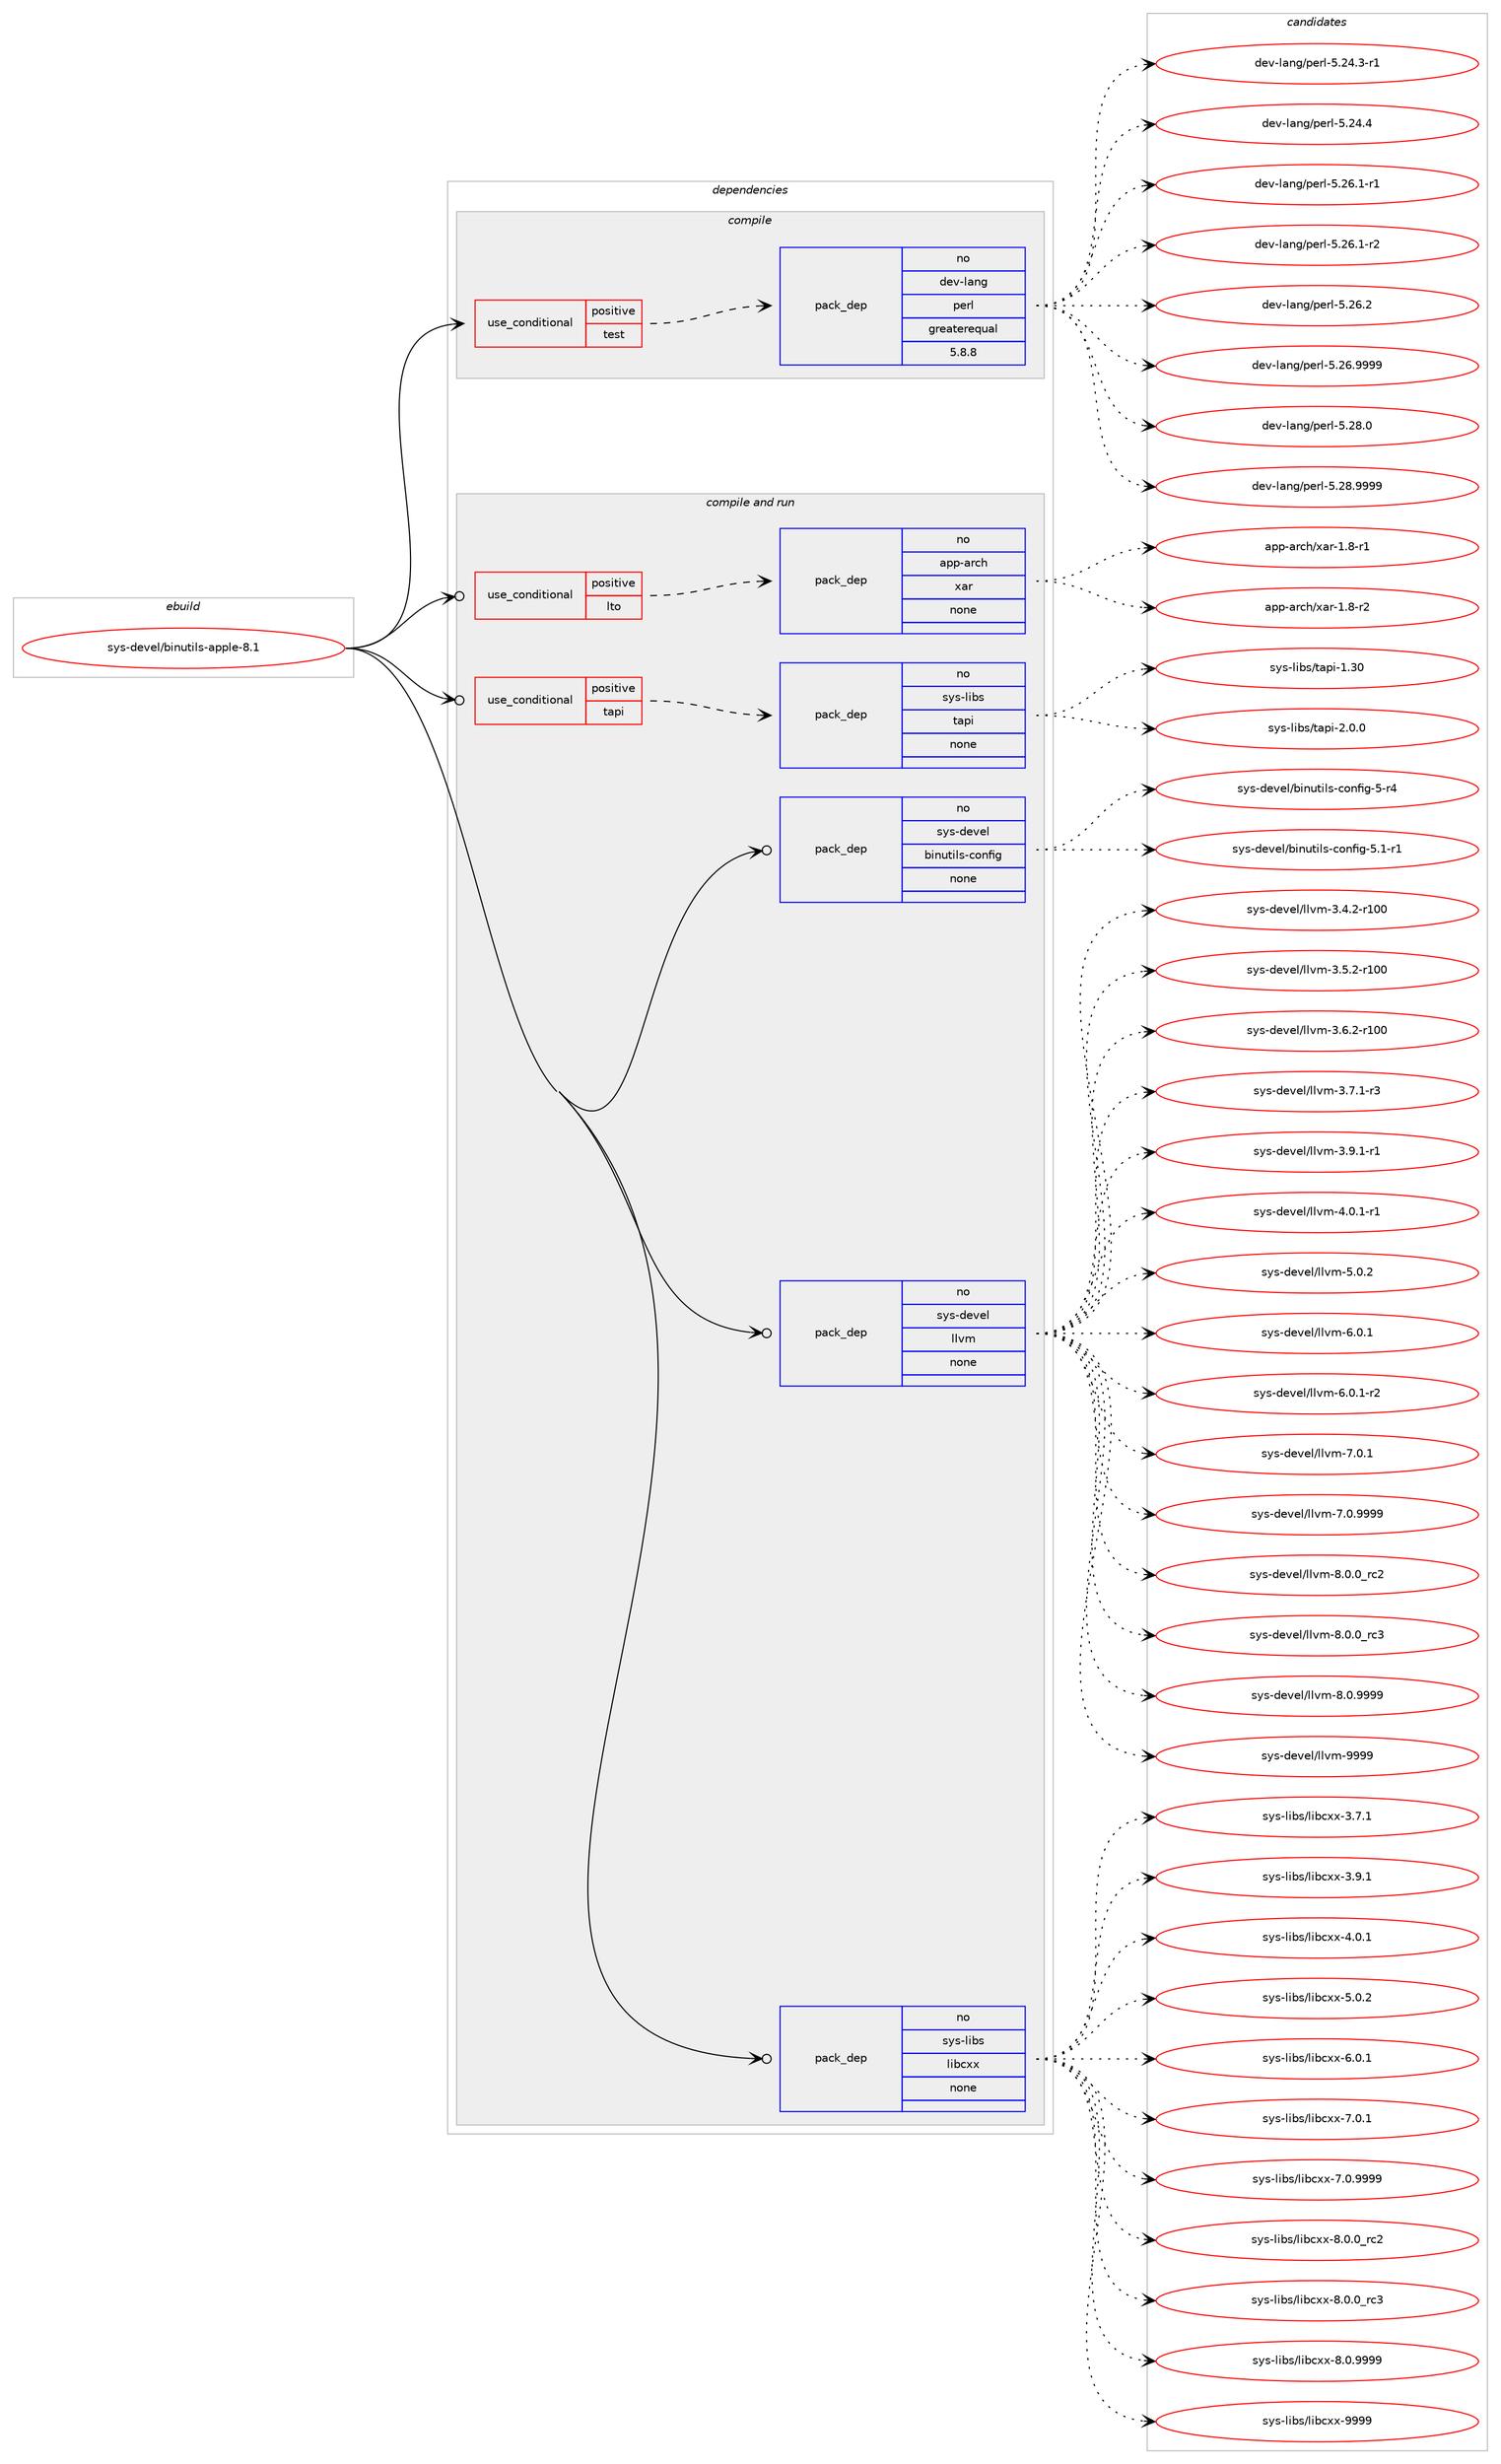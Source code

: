 digraph prolog {

# *************
# Graph options
# *************

newrank=true;
concentrate=true;
compound=true;
graph [rankdir=LR,fontname=Helvetica,fontsize=10,ranksep=1.5];#, ranksep=2.5, nodesep=0.2];
edge  [arrowhead=vee];
node  [fontname=Helvetica,fontsize=10];

# **********
# The ebuild
# **********

subgraph cluster_leftcol {
color=gray;
rank=same;
label=<<i>ebuild</i>>;
id [label="sys-devel/binutils-apple-8.1", color=red, width=4, href="../sys-devel/binutils-apple-8.1.svg"];
}

# ****************
# The dependencies
# ****************

subgraph cluster_midcol {
color=gray;
label=<<i>dependencies</i>>;
subgraph cluster_compile {
fillcolor="#eeeeee";
style=filled;
label=<<i>compile</i>>;
subgraph cond459340 {
dependency1726596 [label=<<TABLE BORDER="0" CELLBORDER="1" CELLSPACING="0" CELLPADDING="4"><TR><TD ROWSPAN="3" CELLPADDING="10">use_conditional</TD></TR><TR><TD>positive</TD></TR><TR><TD>test</TD></TR></TABLE>>, shape=none, color=red];
subgraph pack1238959 {
dependency1726597 [label=<<TABLE BORDER="0" CELLBORDER="1" CELLSPACING="0" CELLPADDING="4" WIDTH="220"><TR><TD ROWSPAN="6" CELLPADDING="30">pack_dep</TD></TR><TR><TD WIDTH="110">no</TD></TR><TR><TD>dev-lang</TD></TR><TR><TD>perl</TD></TR><TR><TD>greaterequal</TD></TR><TR><TD>5.8.8</TD></TR></TABLE>>, shape=none, color=blue];
}
dependency1726596:e -> dependency1726597:w [weight=20,style="dashed",arrowhead="vee"];
}
id:e -> dependency1726596:w [weight=20,style="solid",arrowhead="vee"];
}
subgraph cluster_compileandrun {
fillcolor="#eeeeee";
style=filled;
label=<<i>compile and run</i>>;
subgraph cond459341 {
dependency1726598 [label=<<TABLE BORDER="0" CELLBORDER="1" CELLSPACING="0" CELLPADDING="4"><TR><TD ROWSPAN="3" CELLPADDING="10">use_conditional</TD></TR><TR><TD>positive</TD></TR><TR><TD>lto</TD></TR></TABLE>>, shape=none, color=red];
subgraph pack1238960 {
dependency1726599 [label=<<TABLE BORDER="0" CELLBORDER="1" CELLSPACING="0" CELLPADDING="4" WIDTH="220"><TR><TD ROWSPAN="6" CELLPADDING="30">pack_dep</TD></TR><TR><TD WIDTH="110">no</TD></TR><TR><TD>app-arch</TD></TR><TR><TD>xar</TD></TR><TR><TD>none</TD></TR><TR><TD></TD></TR></TABLE>>, shape=none, color=blue];
}
dependency1726598:e -> dependency1726599:w [weight=20,style="dashed",arrowhead="vee"];
}
id:e -> dependency1726598:w [weight=20,style="solid",arrowhead="odotvee"];
subgraph cond459342 {
dependency1726600 [label=<<TABLE BORDER="0" CELLBORDER="1" CELLSPACING="0" CELLPADDING="4"><TR><TD ROWSPAN="3" CELLPADDING="10">use_conditional</TD></TR><TR><TD>positive</TD></TR><TR><TD>tapi</TD></TR></TABLE>>, shape=none, color=red];
subgraph pack1238961 {
dependency1726601 [label=<<TABLE BORDER="0" CELLBORDER="1" CELLSPACING="0" CELLPADDING="4" WIDTH="220"><TR><TD ROWSPAN="6" CELLPADDING="30">pack_dep</TD></TR><TR><TD WIDTH="110">no</TD></TR><TR><TD>sys-libs</TD></TR><TR><TD>tapi</TD></TR><TR><TD>none</TD></TR><TR><TD></TD></TR></TABLE>>, shape=none, color=blue];
}
dependency1726600:e -> dependency1726601:w [weight=20,style="dashed",arrowhead="vee"];
}
id:e -> dependency1726600:w [weight=20,style="solid",arrowhead="odotvee"];
subgraph pack1238962 {
dependency1726602 [label=<<TABLE BORDER="0" CELLBORDER="1" CELLSPACING="0" CELLPADDING="4" WIDTH="220"><TR><TD ROWSPAN="6" CELLPADDING="30">pack_dep</TD></TR><TR><TD WIDTH="110">no</TD></TR><TR><TD>sys-devel</TD></TR><TR><TD>binutils-config</TD></TR><TR><TD>none</TD></TR><TR><TD></TD></TR></TABLE>>, shape=none, color=blue];
}
id:e -> dependency1726602:w [weight=20,style="solid",arrowhead="odotvee"];
subgraph pack1238963 {
dependency1726603 [label=<<TABLE BORDER="0" CELLBORDER="1" CELLSPACING="0" CELLPADDING="4" WIDTH="220"><TR><TD ROWSPAN="6" CELLPADDING="30">pack_dep</TD></TR><TR><TD WIDTH="110">no</TD></TR><TR><TD>sys-devel</TD></TR><TR><TD>llvm</TD></TR><TR><TD>none</TD></TR><TR><TD></TD></TR></TABLE>>, shape=none, color=blue];
}
id:e -> dependency1726603:w [weight=20,style="solid",arrowhead="odotvee"];
subgraph pack1238964 {
dependency1726604 [label=<<TABLE BORDER="0" CELLBORDER="1" CELLSPACING="0" CELLPADDING="4" WIDTH="220"><TR><TD ROWSPAN="6" CELLPADDING="30">pack_dep</TD></TR><TR><TD WIDTH="110">no</TD></TR><TR><TD>sys-libs</TD></TR><TR><TD>libcxx</TD></TR><TR><TD>none</TD></TR><TR><TD></TD></TR></TABLE>>, shape=none, color=blue];
}
id:e -> dependency1726604:w [weight=20,style="solid",arrowhead="odotvee"];
}
subgraph cluster_run {
fillcolor="#eeeeee";
style=filled;
label=<<i>run</i>>;
}
}

# **************
# The candidates
# **************

subgraph cluster_choices {
rank=same;
color=gray;
label=<<i>candidates</i>>;

subgraph choice1238959 {
color=black;
nodesep=1;
choice100101118451089711010347112101114108455346505246514511449 [label="dev-lang/perl-5.24.3-r1", color=red, width=4,href="../dev-lang/perl-5.24.3-r1.svg"];
choice10010111845108971101034711210111410845534650524652 [label="dev-lang/perl-5.24.4", color=red, width=4,href="../dev-lang/perl-5.24.4.svg"];
choice100101118451089711010347112101114108455346505446494511449 [label="dev-lang/perl-5.26.1-r1", color=red, width=4,href="../dev-lang/perl-5.26.1-r1.svg"];
choice100101118451089711010347112101114108455346505446494511450 [label="dev-lang/perl-5.26.1-r2", color=red, width=4,href="../dev-lang/perl-5.26.1-r2.svg"];
choice10010111845108971101034711210111410845534650544650 [label="dev-lang/perl-5.26.2", color=red, width=4,href="../dev-lang/perl-5.26.2.svg"];
choice10010111845108971101034711210111410845534650544657575757 [label="dev-lang/perl-5.26.9999", color=red, width=4,href="../dev-lang/perl-5.26.9999.svg"];
choice10010111845108971101034711210111410845534650564648 [label="dev-lang/perl-5.28.0", color=red, width=4,href="../dev-lang/perl-5.28.0.svg"];
choice10010111845108971101034711210111410845534650564657575757 [label="dev-lang/perl-5.28.9999", color=red, width=4,href="../dev-lang/perl-5.28.9999.svg"];
dependency1726597:e -> choice100101118451089711010347112101114108455346505246514511449:w [style=dotted,weight="100"];
dependency1726597:e -> choice10010111845108971101034711210111410845534650524652:w [style=dotted,weight="100"];
dependency1726597:e -> choice100101118451089711010347112101114108455346505446494511449:w [style=dotted,weight="100"];
dependency1726597:e -> choice100101118451089711010347112101114108455346505446494511450:w [style=dotted,weight="100"];
dependency1726597:e -> choice10010111845108971101034711210111410845534650544650:w [style=dotted,weight="100"];
dependency1726597:e -> choice10010111845108971101034711210111410845534650544657575757:w [style=dotted,weight="100"];
dependency1726597:e -> choice10010111845108971101034711210111410845534650564648:w [style=dotted,weight="100"];
dependency1726597:e -> choice10010111845108971101034711210111410845534650564657575757:w [style=dotted,weight="100"];
}
subgraph choice1238960 {
color=black;
nodesep=1;
choice971121124597114991044712097114454946564511449 [label="app-arch/xar-1.8-r1", color=red, width=4,href="../app-arch/xar-1.8-r1.svg"];
choice971121124597114991044712097114454946564511450 [label="app-arch/xar-1.8-r2", color=red, width=4,href="../app-arch/xar-1.8-r2.svg"];
dependency1726599:e -> choice971121124597114991044712097114454946564511449:w [style=dotted,weight="100"];
dependency1726599:e -> choice971121124597114991044712097114454946564511450:w [style=dotted,weight="100"];
}
subgraph choice1238961 {
color=black;
nodesep=1;
choice115121115451081059811547116971121054549465148 [label="sys-libs/tapi-1.30", color=red, width=4,href="../sys-libs/tapi-1.30.svg"];
choice11512111545108105981154711697112105455046484648 [label="sys-libs/tapi-2.0.0", color=red, width=4,href="../sys-libs/tapi-2.0.0.svg"];
dependency1726601:e -> choice115121115451081059811547116971121054549465148:w [style=dotted,weight="100"];
dependency1726601:e -> choice11512111545108105981154711697112105455046484648:w [style=dotted,weight="100"];
}
subgraph choice1238962 {
color=black;
nodesep=1;
choice115121115451001011181011084798105110117116105108115459911111010210510345534511452 [label="sys-devel/binutils-config-5-r4", color=red, width=4,href="../sys-devel/binutils-config-5-r4.svg"];
choice1151211154510010111810110847981051101171161051081154599111110102105103455346494511449 [label="sys-devel/binutils-config-5.1-r1", color=red, width=4,href="../sys-devel/binutils-config-5.1-r1.svg"];
dependency1726602:e -> choice115121115451001011181011084798105110117116105108115459911111010210510345534511452:w [style=dotted,weight="100"];
dependency1726602:e -> choice1151211154510010111810110847981051101171161051081154599111110102105103455346494511449:w [style=dotted,weight="100"];
}
subgraph choice1238963 {
color=black;
nodesep=1;
choice115121115451001011181011084710810811810945514652465045114494848 [label="sys-devel/llvm-3.4.2-r100", color=red, width=4,href="../sys-devel/llvm-3.4.2-r100.svg"];
choice115121115451001011181011084710810811810945514653465045114494848 [label="sys-devel/llvm-3.5.2-r100", color=red, width=4,href="../sys-devel/llvm-3.5.2-r100.svg"];
choice115121115451001011181011084710810811810945514654465045114494848 [label="sys-devel/llvm-3.6.2-r100", color=red, width=4,href="../sys-devel/llvm-3.6.2-r100.svg"];
choice11512111545100101118101108471081081181094551465546494511451 [label="sys-devel/llvm-3.7.1-r3", color=red, width=4,href="../sys-devel/llvm-3.7.1-r3.svg"];
choice11512111545100101118101108471081081181094551465746494511449 [label="sys-devel/llvm-3.9.1-r1", color=red, width=4,href="../sys-devel/llvm-3.9.1-r1.svg"];
choice11512111545100101118101108471081081181094552464846494511449 [label="sys-devel/llvm-4.0.1-r1", color=red, width=4,href="../sys-devel/llvm-4.0.1-r1.svg"];
choice1151211154510010111810110847108108118109455346484650 [label="sys-devel/llvm-5.0.2", color=red, width=4,href="../sys-devel/llvm-5.0.2.svg"];
choice1151211154510010111810110847108108118109455446484649 [label="sys-devel/llvm-6.0.1", color=red, width=4,href="../sys-devel/llvm-6.0.1.svg"];
choice11512111545100101118101108471081081181094554464846494511450 [label="sys-devel/llvm-6.0.1-r2", color=red, width=4,href="../sys-devel/llvm-6.0.1-r2.svg"];
choice1151211154510010111810110847108108118109455546484649 [label="sys-devel/llvm-7.0.1", color=red, width=4,href="../sys-devel/llvm-7.0.1.svg"];
choice1151211154510010111810110847108108118109455546484657575757 [label="sys-devel/llvm-7.0.9999", color=red, width=4,href="../sys-devel/llvm-7.0.9999.svg"];
choice1151211154510010111810110847108108118109455646484648951149950 [label="sys-devel/llvm-8.0.0_rc2", color=red, width=4,href="../sys-devel/llvm-8.0.0_rc2.svg"];
choice1151211154510010111810110847108108118109455646484648951149951 [label="sys-devel/llvm-8.0.0_rc3", color=red, width=4,href="../sys-devel/llvm-8.0.0_rc3.svg"];
choice1151211154510010111810110847108108118109455646484657575757 [label="sys-devel/llvm-8.0.9999", color=red, width=4,href="../sys-devel/llvm-8.0.9999.svg"];
choice11512111545100101118101108471081081181094557575757 [label="sys-devel/llvm-9999", color=red, width=4,href="../sys-devel/llvm-9999.svg"];
dependency1726603:e -> choice115121115451001011181011084710810811810945514652465045114494848:w [style=dotted,weight="100"];
dependency1726603:e -> choice115121115451001011181011084710810811810945514653465045114494848:w [style=dotted,weight="100"];
dependency1726603:e -> choice115121115451001011181011084710810811810945514654465045114494848:w [style=dotted,weight="100"];
dependency1726603:e -> choice11512111545100101118101108471081081181094551465546494511451:w [style=dotted,weight="100"];
dependency1726603:e -> choice11512111545100101118101108471081081181094551465746494511449:w [style=dotted,weight="100"];
dependency1726603:e -> choice11512111545100101118101108471081081181094552464846494511449:w [style=dotted,weight="100"];
dependency1726603:e -> choice1151211154510010111810110847108108118109455346484650:w [style=dotted,weight="100"];
dependency1726603:e -> choice1151211154510010111810110847108108118109455446484649:w [style=dotted,weight="100"];
dependency1726603:e -> choice11512111545100101118101108471081081181094554464846494511450:w [style=dotted,weight="100"];
dependency1726603:e -> choice1151211154510010111810110847108108118109455546484649:w [style=dotted,weight="100"];
dependency1726603:e -> choice1151211154510010111810110847108108118109455546484657575757:w [style=dotted,weight="100"];
dependency1726603:e -> choice1151211154510010111810110847108108118109455646484648951149950:w [style=dotted,weight="100"];
dependency1726603:e -> choice1151211154510010111810110847108108118109455646484648951149951:w [style=dotted,weight="100"];
dependency1726603:e -> choice1151211154510010111810110847108108118109455646484657575757:w [style=dotted,weight="100"];
dependency1726603:e -> choice11512111545100101118101108471081081181094557575757:w [style=dotted,weight="100"];
}
subgraph choice1238964 {
color=black;
nodesep=1;
choice1151211154510810598115471081059899120120455146554649 [label="sys-libs/libcxx-3.7.1", color=red, width=4,href="../sys-libs/libcxx-3.7.1.svg"];
choice1151211154510810598115471081059899120120455146574649 [label="sys-libs/libcxx-3.9.1", color=red, width=4,href="../sys-libs/libcxx-3.9.1.svg"];
choice1151211154510810598115471081059899120120455246484649 [label="sys-libs/libcxx-4.0.1", color=red, width=4,href="../sys-libs/libcxx-4.0.1.svg"];
choice1151211154510810598115471081059899120120455346484650 [label="sys-libs/libcxx-5.0.2", color=red, width=4,href="../sys-libs/libcxx-5.0.2.svg"];
choice1151211154510810598115471081059899120120455446484649 [label="sys-libs/libcxx-6.0.1", color=red, width=4,href="../sys-libs/libcxx-6.0.1.svg"];
choice1151211154510810598115471081059899120120455546484649 [label="sys-libs/libcxx-7.0.1", color=red, width=4,href="../sys-libs/libcxx-7.0.1.svg"];
choice1151211154510810598115471081059899120120455546484657575757 [label="sys-libs/libcxx-7.0.9999", color=red, width=4,href="../sys-libs/libcxx-7.0.9999.svg"];
choice1151211154510810598115471081059899120120455646484648951149950 [label="sys-libs/libcxx-8.0.0_rc2", color=red, width=4,href="../sys-libs/libcxx-8.0.0_rc2.svg"];
choice1151211154510810598115471081059899120120455646484648951149951 [label="sys-libs/libcxx-8.0.0_rc3", color=red, width=4,href="../sys-libs/libcxx-8.0.0_rc3.svg"];
choice1151211154510810598115471081059899120120455646484657575757 [label="sys-libs/libcxx-8.0.9999", color=red, width=4,href="../sys-libs/libcxx-8.0.9999.svg"];
choice11512111545108105981154710810598991201204557575757 [label="sys-libs/libcxx-9999", color=red, width=4,href="../sys-libs/libcxx-9999.svg"];
dependency1726604:e -> choice1151211154510810598115471081059899120120455146554649:w [style=dotted,weight="100"];
dependency1726604:e -> choice1151211154510810598115471081059899120120455146574649:w [style=dotted,weight="100"];
dependency1726604:e -> choice1151211154510810598115471081059899120120455246484649:w [style=dotted,weight="100"];
dependency1726604:e -> choice1151211154510810598115471081059899120120455346484650:w [style=dotted,weight="100"];
dependency1726604:e -> choice1151211154510810598115471081059899120120455446484649:w [style=dotted,weight="100"];
dependency1726604:e -> choice1151211154510810598115471081059899120120455546484649:w [style=dotted,weight="100"];
dependency1726604:e -> choice1151211154510810598115471081059899120120455546484657575757:w [style=dotted,weight="100"];
dependency1726604:e -> choice1151211154510810598115471081059899120120455646484648951149950:w [style=dotted,weight="100"];
dependency1726604:e -> choice1151211154510810598115471081059899120120455646484648951149951:w [style=dotted,weight="100"];
dependency1726604:e -> choice1151211154510810598115471081059899120120455646484657575757:w [style=dotted,weight="100"];
dependency1726604:e -> choice11512111545108105981154710810598991201204557575757:w [style=dotted,weight="100"];
}
}

}
